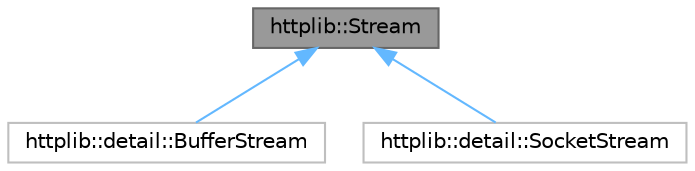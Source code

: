 digraph "httplib::Stream"
{
 // LATEX_PDF_SIZE
  bgcolor="transparent";
  edge [fontname=Helvetica,fontsize=10,labelfontname=Helvetica,labelfontsize=10];
  node [fontname=Helvetica,fontsize=10,shape=box,height=0.2,width=0.4];
  Node1 [id="Node000001",label="httplib::Stream",height=0.2,width=0.4,color="gray40", fillcolor="grey60", style="filled", fontcolor="black",tooltip=" "];
  Node1 -> Node2 [id="edge1_Node000001_Node000002",dir="back",color="steelblue1",style="solid",tooltip=" "];
  Node2 [id="Node000002",label="httplib::detail::BufferStream",height=0.2,width=0.4,color="grey75", fillcolor="white", style="filled",URL="$classhttplib_1_1detail_1_1BufferStream.html",tooltip=" "];
  Node1 -> Node3 [id="edge2_Node000001_Node000003",dir="back",color="steelblue1",style="solid",tooltip=" "];
  Node3 [id="Node000003",label="httplib::detail::SocketStream",height=0.2,width=0.4,color="grey75", fillcolor="white", style="filled",URL="$classhttplib_1_1detail_1_1SocketStream.html",tooltip=" "];
}
